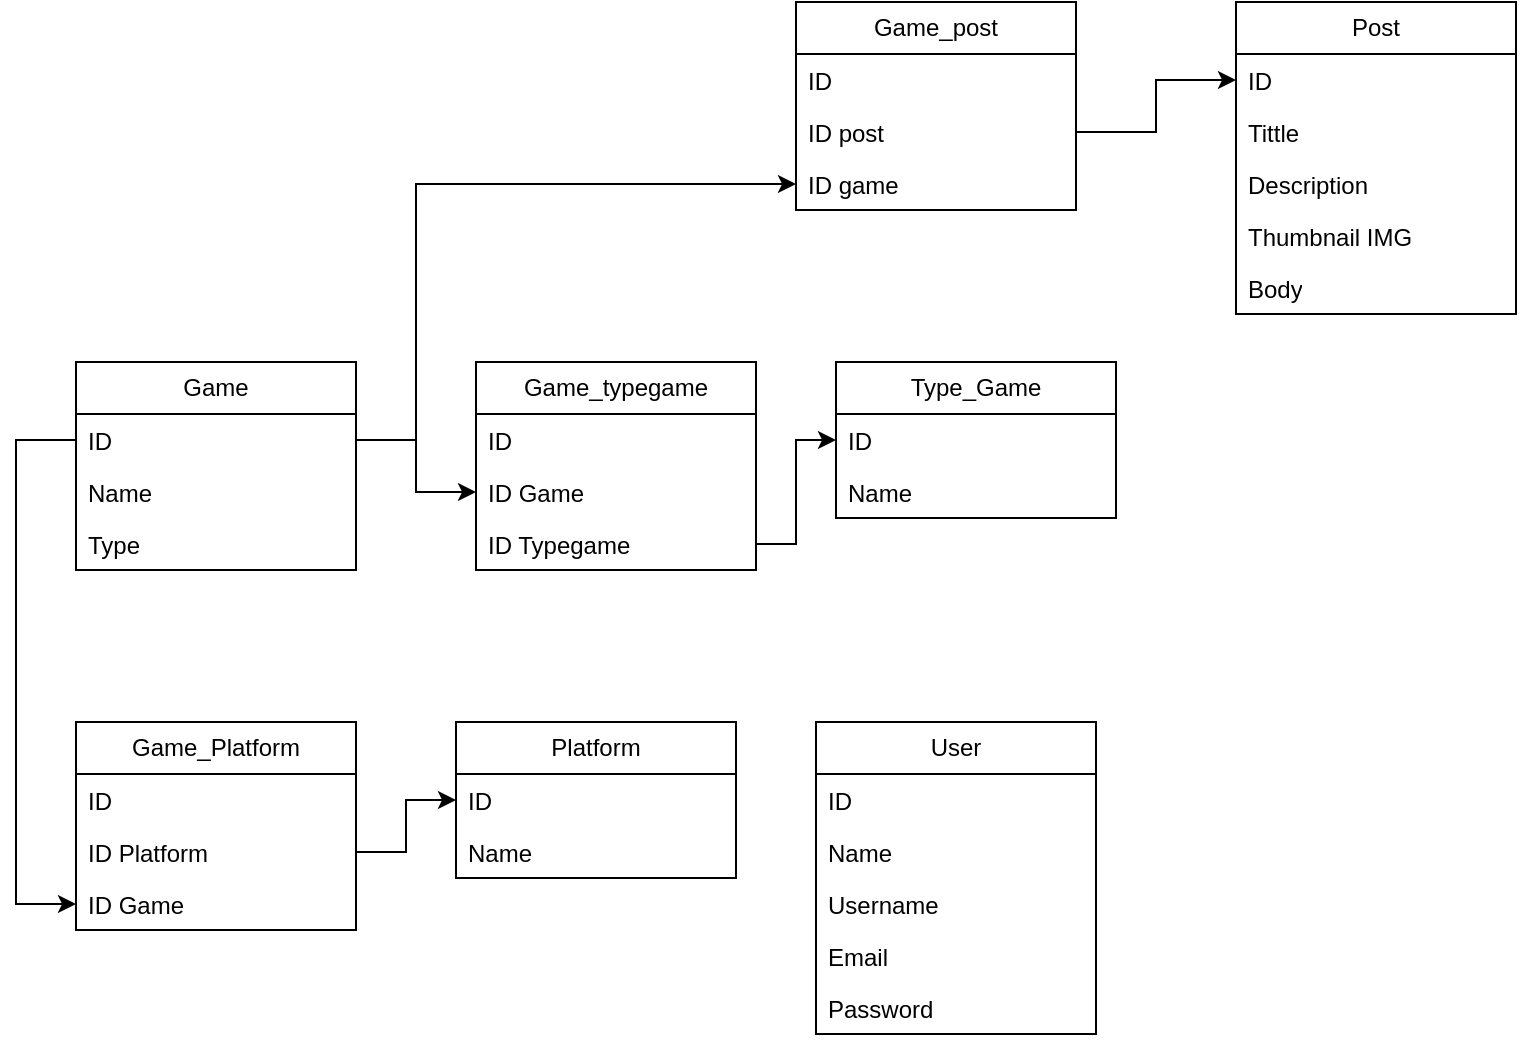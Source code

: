 <mxfile version="21.5.2" type="github">
  <diagram id="C5RBs43oDa-KdzZeNtuy" name="Page-1">
    <mxGraphModel dx="1434" dy="756" grid="1" gridSize="10" guides="1" tooltips="1" connect="1" arrows="1" fold="1" page="1" pageScale="1" pageWidth="827" pageHeight="1169" math="0" shadow="0">
      <root>
        <mxCell id="WIyWlLk6GJQsqaUBKTNV-0" />
        <mxCell id="WIyWlLk6GJQsqaUBKTNV-1" parent="WIyWlLk6GJQsqaUBKTNV-0" />
        <mxCell id="Lfns-5nUnjGD1ApJMBGa-16" value="User" style="swimlane;fontStyle=0;childLayout=stackLayout;horizontal=1;startSize=26;fillColor=none;horizontalStack=0;resizeParent=1;resizeParentMax=0;resizeLast=0;collapsible=1;marginBottom=0;whiteSpace=wrap;html=1;" parent="WIyWlLk6GJQsqaUBKTNV-1" vertex="1">
          <mxGeometry x="440" y="400" width="140" height="156" as="geometry" />
        </mxCell>
        <mxCell id="Lfns-5nUnjGD1ApJMBGa-17" value="ID" style="text;strokeColor=none;fillColor=none;align=left;verticalAlign=top;spacingLeft=4;spacingRight=4;overflow=hidden;rotatable=0;points=[[0,0.5],[1,0.5]];portConstraint=eastwest;whiteSpace=wrap;html=1;" parent="Lfns-5nUnjGD1ApJMBGa-16" vertex="1">
          <mxGeometry y="26" width="140" height="26" as="geometry" />
        </mxCell>
        <mxCell id="Lfns-5nUnjGD1ApJMBGa-18" value="Name" style="text;strokeColor=none;fillColor=none;align=left;verticalAlign=top;spacingLeft=4;spacingRight=4;overflow=hidden;rotatable=0;points=[[0,0.5],[1,0.5]];portConstraint=eastwest;whiteSpace=wrap;html=1;" parent="Lfns-5nUnjGD1ApJMBGa-16" vertex="1">
          <mxGeometry y="52" width="140" height="26" as="geometry" />
        </mxCell>
        <mxCell id="Lfns-5nUnjGD1ApJMBGa-19" value="Username" style="text;strokeColor=none;fillColor=none;align=left;verticalAlign=top;spacingLeft=4;spacingRight=4;overflow=hidden;rotatable=0;points=[[0,0.5],[1,0.5]];portConstraint=eastwest;whiteSpace=wrap;html=1;" parent="Lfns-5nUnjGD1ApJMBGa-16" vertex="1">
          <mxGeometry y="78" width="140" height="26" as="geometry" />
        </mxCell>
        <mxCell id="Lfns-5nUnjGD1ApJMBGa-24" value="Email" style="text;strokeColor=none;fillColor=none;align=left;verticalAlign=top;spacingLeft=4;spacingRight=4;overflow=hidden;rotatable=0;points=[[0,0.5],[1,0.5]];portConstraint=eastwest;whiteSpace=wrap;html=1;" parent="Lfns-5nUnjGD1ApJMBGa-16" vertex="1">
          <mxGeometry y="104" width="140" height="26" as="geometry" />
        </mxCell>
        <mxCell id="B8FqDlYkFIt1b00WT053-10" value="Password&lt;br&gt;" style="text;strokeColor=none;fillColor=none;align=left;verticalAlign=top;spacingLeft=4;spacingRight=4;overflow=hidden;rotatable=0;points=[[0,0.5],[1,0.5]];portConstraint=eastwest;whiteSpace=wrap;html=1;" vertex="1" parent="Lfns-5nUnjGD1ApJMBGa-16">
          <mxGeometry y="130" width="140" height="26" as="geometry" />
        </mxCell>
        <mxCell id="Lfns-5nUnjGD1ApJMBGa-28" value="Post" style="swimlane;fontStyle=0;childLayout=stackLayout;horizontal=1;startSize=26;fillColor=none;horizontalStack=0;resizeParent=1;resizeParentMax=0;resizeLast=0;collapsible=1;marginBottom=0;whiteSpace=wrap;html=1;" parent="WIyWlLk6GJQsqaUBKTNV-1" vertex="1">
          <mxGeometry x="650" y="40" width="140" height="156" as="geometry" />
        </mxCell>
        <mxCell id="Lfns-5nUnjGD1ApJMBGa-29" value="ID" style="text;strokeColor=none;fillColor=none;align=left;verticalAlign=top;spacingLeft=4;spacingRight=4;overflow=hidden;rotatable=0;points=[[0,0.5],[1,0.5]];portConstraint=eastwest;whiteSpace=wrap;html=1;" parent="Lfns-5nUnjGD1ApJMBGa-28" vertex="1">
          <mxGeometry y="26" width="140" height="26" as="geometry" />
        </mxCell>
        <mxCell id="Lfns-5nUnjGD1ApJMBGa-30" value="Tittle" style="text;strokeColor=none;fillColor=none;align=left;verticalAlign=top;spacingLeft=4;spacingRight=4;overflow=hidden;rotatable=0;points=[[0,0.5],[1,0.5]];portConstraint=eastwest;whiteSpace=wrap;html=1;" parent="Lfns-5nUnjGD1ApJMBGa-28" vertex="1">
          <mxGeometry y="52" width="140" height="26" as="geometry" />
        </mxCell>
        <mxCell id="Lfns-5nUnjGD1ApJMBGa-32" value="Description&lt;br&gt;" style="text;strokeColor=none;fillColor=none;align=left;verticalAlign=top;spacingLeft=4;spacingRight=4;overflow=hidden;rotatable=0;points=[[0,0.5],[1,0.5]];portConstraint=eastwest;whiteSpace=wrap;html=1;" parent="Lfns-5nUnjGD1ApJMBGa-28" vertex="1">
          <mxGeometry y="78" width="140" height="26" as="geometry" />
        </mxCell>
        <mxCell id="Lfns-5nUnjGD1ApJMBGa-42" value="Thumbnail IMG" style="text;strokeColor=none;fillColor=none;align=left;verticalAlign=top;spacingLeft=4;spacingRight=4;overflow=hidden;rotatable=0;points=[[0,0.5],[1,0.5]];portConstraint=eastwest;whiteSpace=wrap;html=1;" parent="Lfns-5nUnjGD1ApJMBGa-28" vertex="1">
          <mxGeometry y="104" width="140" height="26" as="geometry" />
        </mxCell>
        <mxCell id="Lfns-5nUnjGD1ApJMBGa-44" value="Body&lt;br&gt;" style="text;strokeColor=none;fillColor=none;align=left;verticalAlign=top;spacingLeft=4;spacingRight=4;overflow=hidden;rotatable=0;points=[[0,0.5],[1,0.5]];portConstraint=eastwest;whiteSpace=wrap;html=1;" parent="Lfns-5nUnjGD1ApJMBGa-28" vertex="1">
          <mxGeometry y="130" width="140" height="26" as="geometry" />
        </mxCell>
        <mxCell id="Lfns-5nUnjGD1ApJMBGa-33" value="Platform" style="swimlane;fontStyle=0;childLayout=stackLayout;horizontal=1;startSize=26;fillColor=none;horizontalStack=0;resizeParent=1;resizeParentMax=0;resizeLast=0;collapsible=1;marginBottom=0;whiteSpace=wrap;html=1;" parent="WIyWlLk6GJQsqaUBKTNV-1" vertex="1">
          <mxGeometry x="260" y="400" width="140" height="78" as="geometry" />
        </mxCell>
        <mxCell id="Lfns-5nUnjGD1ApJMBGa-34" value="ID" style="text;strokeColor=none;fillColor=none;align=left;verticalAlign=top;spacingLeft=4;spacingRight=4;overflow=hidden;rotatable=0;points=[[0,0.5],[1,0.5]];portConstraint=eastwest;whiteSpace=wrap;html=1;" parent="Lfns-5nUnjGD1ApJMBGa-33" vertex="1">
          <mxGeometry y="26" width="140" height="26" as="geometry" />
        </mxCell>
        <mxCell id="Lfns-5nUnjGD1ApJMBGa-35" value="Name" style="text;strokeColor=none;fillColor=none;align=left;verticalAlign=top;spacingLeft=4;spacingRight=4;overflow=hidden;rotatable=0;points=[[0,0.5],[1,0.5]];portConstraint=eastwest;whiteSpace=wrap;html=1;" parent="Lfns-5nUnjGD1ApJMBGa-33" vertex="1">
          <mxGeometry y="52" width="140" height="26" as="geometry" />
        </mxCell>
        <mxCell id="Lfns-5nUnjGD1ApJMBGa-37" value="Game" style="swimlane;fontStyle=0;childLayout=stackLayout;horizontal=1;startSize=26;fillColor=none;horizontalStack=0;resizeParent=1;resizeParentMax=0;resizeLast=0;collapsible=1;marginBottom=0;whiteSpace=wrap;html=1;" parent="WIyWlLk6GJQsqaUBKTNV-1" vertex="1">
          <mxGeometry x="70" y="220" width="140" height="104" as="geometry" />
        </mxCell>
        <mxCell id="Lfns-5nUnjGD1ApJMBGa-38" value="ID" style="text;strokeColor=none;fillColor=none;align=left;verticalAlign=top;spacingLeft=4;spacingRight=4;overflow=hidden;rotatable=0;points=[[0,0.5],[1,0.5]];portConstraint=eastwest;whiteSpace=wrap;html=1;" parent="Lfns-5nUnjGD1ApJMBGa-37" vertex="1">
          <mxGeometry y="26" width="140" height="26" as="geometry" />
        </mxCell>
        <mxCell id="Lfns-5nUnjGD1ApJMBGa-39" value="Name" style="text;strokeColor=none;fillColor=none;align=left;verticalAlign=top;spacingLeft=4;spacingRight=4;overflow=hidden;rotatable=0;points=[[0,0.5],[1,0.5]];portConstraint=eastwest;whiteSpace=wrap;html=1;" parent="Lfns-5nUnjGD1ApJMBGa-37" vertex="1">
          <mxGeometry y="52" width="140" height="26" as="geometry" />
        </mxCell>
        <mxCell id="Lfns-5nUnjGD1ApJMBGa-40" value="Type" style="text;strokeColor=none;fillColor=none;align=left;verticalAlign=top;spacingLeft=4;spacingRight=4;overflow=hidden;rotatable=0;points=[[0,0.5],[1,0.5]];portConstraint=eastwest;whiteSpace=wrap;html=1;" parent="Lfns-5nUnjGD1ApJMBGa-37" vertex="1">
          <mxGeometry y="78" width="140" height="26" as="geometry" />
        </mxCell>
        <mxCell id="Lfns-5nUnjGD1ApJMBGa-47" value="Game_Platform" style="swimlane;fontStyle=0;childLayout=stackLayout;horizontal=1;startSize=26;fillColor=none;horizontalStack=0;resizeParent=1;resizeParentMax=0;resizeLast=0;collapsible=1;marginBottom=0;whiteSpace=wrap;html=1;" parent="WIyWlLk6GJQsqaUBKTNV-1" vertex="1">
          <mxGeometry x="70" y="400" width="140" height="104" as="geometry" />
        </mxCell>
        <mxCell id="Lfns-5nUnjGD1ApJMBGa-48" value="ID&lt;br&gt;" style="text;strokeColor=none;fillColor=none;align=left;verticalAlign=top;spacingLeft=4;spacingRight=4;overflow=hidden;rotatable=0;points=[[0,0.5],[1,0.5]];portConstraint=eastwest;whiteSpace=wrap;html=1;" parent="Lfns-5nUnjGD1ApJMBGa-47" vertex="1">
          <mxGeometry y="26" width="140" height="26" as="geometry" />
        </mxCell>
        <mxCell id="Lfns-5nUnjGD1ApJMBGa-49" value="ID Platform&lt;br&gt;" style="text;strokeColor=none;fillColor=none;align=left;verticalAlign=top;spacingLeft=4;spacingRight=4;overflow=hidden;rotatable=0;points=[[0,0.5],[1,0.5]];portConstraint=eastwest;whiteSpace=wrap;html=1;" parent="Lfns-5nUnjGD1ApJMBGa-47" vertex="1">
          <mxGeometry y="52" width="140" height="26" as="geometry" />
        </mxCell>
        <mxCell id="Lfns-5nUnjGD1ApJMBGa-50" value="ID Game&lt;br&gt;" style="text;strokeColor=none;fillColor=none;align=left;verticalAlign=top;spacingLeft=4;spacingRight=4;overflow=hidden;rotatable=0;points=[[0,0.5],[1,0.5]];portConstraint=eastwest;whiteSpace=wrap;html=1;" parent="Lfns-5nUnjGD1ApJMBGa-47" vertex="1">
          <mxGeometry y="78" width="140" height="26" as="geometry" />
        </mxCell>
        <mxCell id="Lfns-5nUnjGD1ApJMBGa-51" value="Type_Game" style="swimlane;fontStyle=0;childLayout=stackLayout;horizontal=1;startSize=26;fillColor=none;horizontalStack=0;resizeParent=1;resizeParentMax=0;resizeLast=0;collapsible=1;marginBottom=0;whiteSpace=wrap;html=1;" parent="WIyWlLk6GJQsqaUBKTNV-1" vertex="1">
          <mxGeometry x="450" y="220" width="140" height="78" as="geometry" />
        </mxCell>
        <mxCell id="Lfns-5nUnjGD1ApJMBGa-52" value="ID&lt;br&gt;" style="text;strokeColor=none;fillColor=none;align=left;verticalAlign=top;spacingLeft=4;spacingRight=4;overflow=hidden;rotatable=0;points=[[0,0.5],[1,0.5]];portConstraint=eastwest;whiteSpace=wrap;html=1;" parent="Lfns-5nUnjGD1ApJMBGa-51" vertex="1">
          <mxGeometry y="26" width="140" height="26" as="geometry" />
        </mxCell>
        <mxCell id="Lfns-5nUnjGD1ApJMBGa-53" value="Name" style="text;strokeColor=none;fillColor=none;align=left;verticalAlign=top;spacingLeft=4;spacingRight=4;overflow=hidden;rotatable=0;points=[[0,0.5],[1,0.5]];portConstraint=eastwest;whiteSpace=wrap;html=1;" parent="Lfns-5nUnjGD1ApJMBGa-51" vertex="1">
          <mxGeometry y="52" width="140" height="26" as="geometry" />
        </mxCell>
        <mxCell id="Lfns-5nUnjGD1ApJMBGa-55" value="Game_typegame" style="swimlane;fontStyle=0;childLayout=stackLayout;horizontal=1;startSize=26;fillColor=none;horizontalStack=0;resizeParent=1;resizeParentMax=0;resizeLast=0;collapsible=1;marginBottom=0;whiteSpace=wrap;html=1;" parent="WIyWlLk6GJQsqaUBKTNV-1" vertex="1">
          <mxGeometry x="270" y="220" width="140" height="104" as="geometry" />
        </mxCell>
        <mxCell id="Lfns-5nUnjGD1ApJMBGa-56" value="ID&lt;br&gt;" style="text;strokeColor=none;fillColor=none;align=left;verticalAlign=top;spacingLeft=4;spacingRight=4;overflow=hidden;rotatable=0;points=[[0,0.5],[1,0.5]];portConstraint=eastwest;whiteSpace=wrap;html=1;" parent="Lfns-5nUnjGD1ApJMBGa-55" vertex="1">
          <mxGeometry y="26" width="140" height="26" as="geometry" />
        </mxCell>
        <mxCell id="Lfns-5nUnjGD1ApJMBGa-57" value="ID Game" style="text;strokeColor=none;fillColor=none;align=left;verticalAlign=top;spacingLeft=4;spacingRight=4;overflow=hidden;rotatable=0;points=[[0,0.5],[1,0.5]];portConstraint=eastwest;whiteSpace=wrap;html=1;" parent="Lfns-5nUnjGD1ApJMBGa-55" vertex="1">
          <mxGeometry y="52" width="140" height="26" as="geometry" />
        </mxCell>
        <mxCell id="Lfns-5nUnjGD1ApJMBGa-60" value="ID Typegame" style="text;strokeColor=none;fillColor=none;align=left;verticalAlign=top;spacingLeft=4;spacingRight=4;overflow=hidden;rotatable=0;points=[[0,0.5],[1,0.5]];portConstraint=eastwest;whiteSpace=wrap;html=1;" parent="Lfns-5nUnjGD1ApJMBGa-55" vertex="1">
          <mxGeometry y="78" width="140" height="26" as="geometry" />
        </mxCell>
        <mxCell id="Lfns-5nUnjGD1ApJMBGa-63" value="" style="edgeStyle=orthogonalEdgeStyle;rounded=0;orthogonalLoop=1;jettySize=auto;html=1;entryX=0;entryY=0.5;entryDx=0;entryDy=0;" parent="WIyWlLk6GJQsqaUBKTNV-1" source="Lfns-5nUnjGD1ApJMBGa-38" target="Lfns-5nUnjGD1ApJMBGa-57" edge="1">
          <mxGeometry relative="1" as="geometry" />
        </mxCell>
        <mxCell id="Lfns-5nUnjGD1ApJMBGa-64" value="" style="edgeStyle=orthogonalEdgeStyle;rounded=0;orthogonalLoop=1;jettySize=auto;html=1;entryX=0;entryY=0.5;entryDx=0;entryDy=0;" parent="WIyWlLk6GJQsqaUBKTNV-1" source="Lfns-5nUnjGD1ApJMBGa-60" target="Lfns-5nUnjGD1ApJMBGa-52" edge="1">
          <mxGeometry relative="1" as="geometry" />
        </mxCell>
        <mxCell id="Lfns-5nUnjGD1ApJMBGa-68" style="edgeStyle=orthogonalEdgeStyle;rounded=0;orthogonalLoop=1;jettySize=auto;html=1;exitX=0;exitY=0.5;exitDx=0;exitDy=0;entryX=0;entryY=0.5;entryDx=0;entryDy=0;" parent="WIyWlLk6GJQsqaUBKTNV-1" source="Lfns-5nUnjGD1ApJMBGa-38" target="Lfns-5nUnjGD1ApJMBGa-50" edge="1">
          <mxGeometry relative="1" as="geometry">
            <Array as="points">
              <mxPoint x="40" y="259" />
              <mxPoint x="40" y="491" />
            </Array>
          </mxGeometry>
        </mxCell>
        <mxCell id="Lfns-5nUnjGD1ApJMBGa-70" value="" style="edgeStyle=orthogonalEdgeStyle;rounded=0;orthogonalLoop=1;jettySize=auto;html=1;entryX=0;entryY=0.5;entryDx=0;entryDy=0;" parent="WIyWlLk6GJQsqaUBKTNV-1" source="Lfns-5nUnjGD1ApJMBGa-49" target="Lfns-5nUnjGD1ApJMBGa-34" edge="1">
          <mxGeometry relative="1" as="geometry" />
        </mxCell>
        <mxCell id="B8FqDlYkFIt1b00WT053-0" value="Game_post" style="swimlane;fontStyle=0;childLayout=stackLayout;horizontal=1;startSize=26;fillColor=none;horizontalStack=0;resizeParent=1;resizeParentMax=0;resizeLast=0;collapsible=1;marginBottom=0;whiteSpace=wrap;html=1;" vertex="1" parent="WIyWlLk6GJQsqaUBKTNV-1">
          <mxGeometry x="430" y="40" width="140" height="104" as="geometry" />
        </mxCell>
        <mxCell id="B8FqDlYkFIt1b00WT053-1" value="ID" style="text;strokeColor=none;fillColor=none;align=left;verticalAlign=top;spacingLeft=4;spacingRight=4;overflow=hidden;rotatable=0;points=[[0,0.5],[1,0.5]];portConstraint=eastwest;whiteSpace=wrap;html=1;" vertex="1" parent="B8FqDlYkFIt1b00WT053-0">
          <mxGeometry y="26" width="140" height="26" as="geometry" />
        </mxCell>
        <mxCell id="B8FqDlYkFIt1b00WT053-2" value="ID post" style="text;strokeColor=none;fillColor=none;align=left;verticalAlign=top;spacingLeft=4;spacingRight=4;overflow=hidden;rotatable=0;points=[[0,0.5],[1,0.5]];portConstraint=eastwest;whiteSpace=wrap;html=1;" vertex="1" parent="B8FqDlYkFIt1b00WT053-0">
          <mxGeometry y="52" width="140" height="26" as="geometry" />
        </mxCell>
        <mxCell id="B8FqDlYkFIt1b00WT053-3" value="ID game" style="text;strokeColor=none;fillColor=none;align=left;verticalAlign=top;spacingLeft=4;spacingRight=4;overflow=hidden;rotatable=0;points=[[0,0.5],[1,0.5]];portConstraint=eastwest;whiteSpace=wrap;html=1;" vertex="1" parent="B8FqDlYkFIt1b00WT053-0">
          <mxGeometry y="78" width="140" height="26" as="geometry" />
        </mxCell>
        <mxCell id="B8FqDlYkFIt1b00WT053-7" style="edgeStyle=orthogonalEdgeStyle;rounded=0;orthogonalLoop=1;jettySize=auto;html=1;exitX=1;exitY=0.5;exitDx=0;exitDy=0;entryX=0;entryY=0.5;entryDx=0;entryDy=0;" edge="1" parent="WIyWlLk6GJQsqaUBKTNV-1" source="Lfns-5nUnjGD1ApJMBGa-38" target="B8FqDlYkFIt1b00WT053-3">
          <mxGeometry relative="1" as="geometry">
            <Array as="points">
              <mxPoint x="240" y="259" />
              <mxPoint x="240" y="131" />
            </Array>
          </mxGeometry>
        </mxCell>
        <mxCell id="B8FqDlYkFIt1b00WT053-8" style="edgeStyle=orthogonalEdgeStyle;rounded=0;orthogonalLoop=1;jettySize=auto;html=1;exitX=1;exitY=0.5;exitDx=0;exitDy=0;entryX=0;entryY=0.5;entryDx=0;entryDy=0;" edge="1" parent="WIyWlLk6GJQsqaUBKTNV-1" source="B8FqDlYkFIt1b00WT053-2" target="Lfns-5nUnjGD1ApJMBGa-29">
          <mxGeometry relative="1" as="geometry" />
        </mxCell>
      </root>
    </mxGraphModel>
  </diagram>
</mxfile>
